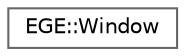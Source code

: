 digraph "Graphical Class Hierarchy"
{
 // LATEX_PDF_SIZE
  bgcolor="transparent";
  edge [fontname=Helvetica,fontsize=10,labelfontname=Helvetica,labelfontsize=10];
  node [fontname=Helvetica,fontsize=10,shape=box,height=0.2,width=0.4];
  rankdir="LR";
  Node0 [id="Node000000",label="EGE::Window",height=0.2,width=0.4,color="grey40", fillcolor="white", style="filled",URL="$classEGE_1_1Window.html",tooltip="Represents a window in the game engine."];
}
